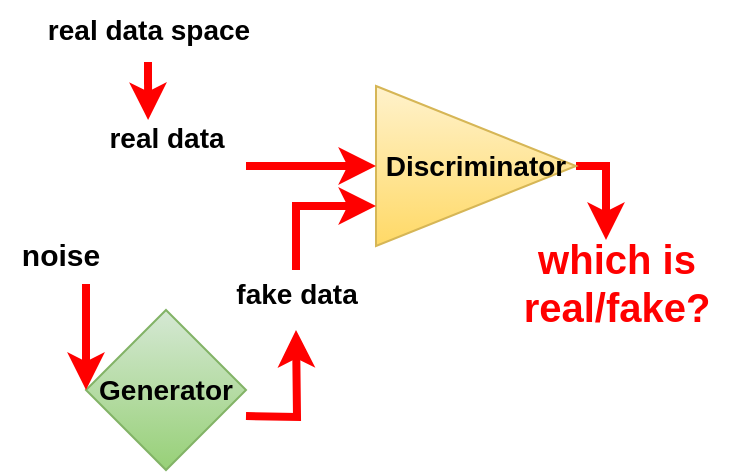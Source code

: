<mxfile version="22.1.3" type="github">
  <diagram name="Page-1" id="_hA_Yiao_eVFl8C4lTkQ">
    <mxGraphModel dx="1434" dy="827" grid="1" gridSize="10" guides="1" tooltips="1" connect="1" arrows="1" fold="1" page="1" pageScale="1" pageWidth="3200" pageHeight="5500" math="0" shadow="0">
      <root>
        <mxCell id="0" />
        <mxCell id="1" parent="0" />
        <mxCell id="bCzOhG7pp7HXEja0eVIu-1" style="edgeStyle=orthogonalEdgeStyle;rounded=0;orthogonalLoop=1;jettySize=auto;html=1;exitX=1;exitY=0.5;exitDx=0;exitDy=0;strokeWidth=4;strokeColor=#FF0000;" edge="1" parent="1" source="bCzOhG7pp7HXEja0eVIu-3">
          <mxGeometry relative="1" as="geometry">
            <mxPoint x="750" y="444" as="targetPoint" />
          </mxGeometry>
        </mxCell>
        <mxCell id="bCzOhG7pp7HXEja0eVIu-3" value="&lt;font style=&quot;font-size: 14px;&quot;&gt;&lt;b&gt;Discriminator&lt;/b&gt;&lt;/font&gt;" style="triangle;whiteSpace=wrap;html=1;fillColor=#fff2cc;strokeColor=#d6b656;gradientColor=#ffd966;" vertex="1" parent="1">
          <mxGeometry x="635" y="367" width="100" height="80" as="geometry" />
        </mxCell>
        <mxCell id="bCzOhG7pp7HXEja0eVIu-4" value="&lt;b&gt;&lt;font style=&quot;font-size: 14px;&quot;&gt;Generator&lt;/font&gt;&lt;/b&gt;" style="rhombus;whiteSpace=wrap;html=1;fillColor=#d5e8d4;strokeColor=#82b366;gradientColor=#97d077;" vertex="1" parent="1">
          <mxGeometry x="490" y="479" width="80" height="80" as="geometry" />
        </mxCell>
        <mxCell id="bCzOhG7pp7HXEja0eVIu-5" style="edgeStyle=orthogonalEdgeStyle;rounded=0;orthogonalLoop=1;jettySize=auto;html=1;entryX=0;entryY=0.5;entryDx=0;entryDy=0;strokeWidth=4;fillColor=#f8cecc;strokeColor=#FF0000;" edge="1" parent="1" source="bCzOhG7pp7HXEja0eVIu-6" target="bCzOhG7pp7HXEja0eVIu-4">
          <mxGeometry relative="1" as="geometry">
            <Array as="points">
              <mxPoint x="490" y="460" />
            </Array>
          </mxGeometry>
        </mxCell>
        <mxCell id="bCzOhG7pp7HXEja0eVIu-6" value="&lt;font style=&quot;font-size: 15px;&quot;&gt;&lt;b&gt;noise&lt;/b&gt;&lt;/font&gt;" style="text;html=1;align=center;verticalAlign=middle;resizable=0;points=[];autosize=1;strokeColor=none;fillColor=none;" vertex="1" parent="1">
          <mxGeometry x="447" y="436" width="60" height="30" as="geometry" />
        </mxCell>
        <mxCell id="bCzOhG7pp7HXEja0eVIu-7" style="edgeStyle=orthogonalEdgeStyle;rounded=0;orthogonalLoop=1;jettySize=auto;html=1;entryX=0;entryY=0.75;entryDx=0;entryDy=0;strokeWidth=4;fillColor=#f8cecc;strokeColor=#FF0000;" edge="1" parent="1" target="bCzOhG7pp7HXEja0eVIu-3">
          <mxGeometry relative="1" as="geometry">
            <Array as="points">
              <mxPoint x="595" y="427" />
            </Array>
            <mxPoint x="595" y="459" as="sourcePoint" />
          </mxGeometry>
        </mxCell>
        <mxCell id="bCzOhG7pp7HXEja0eVIu-8" value="&lt;font style=&quot;font-size: 14px;&quot;&gt;&lt;b&gt;fake data&lt;/b&gt;&lt;/font&gt;" style="text;html=1;align=center;verticalAlign=middle;resizable=0;points=[];autosize=1;strokeColor=none;fillColor=none;" vertex="1" parent="1">
          <mxGeometry x="555" y="456" width="80" height="30" as="geometry" />
        </mxCell>
        <mxCell id="bCzOhG7pp7HXEja0eVIu-9" value="&lt;font style=&quot;font-size: 14px;&quot;&gt;&lt;b&gt;real data space&lt;/b&gt;&lt;/font&gt;" style="text;html=1;align=center;verticalAlign=middle;resizable=0;points=[];autosize=1;strokeColor=none;fillColor=none;" vertex="1" parent="1">
          <mxGeometry x="461" y="324" width="120" height="30" as="geometry" />
        </mxCell>
        <mxCell id="bCzOhG7pp7HXEja0eVIu-10" style="edgeStyle=orthogonalEdgeStyle;rounded=0;orthogonalLoop=1;jettySize=auto;html=1;entryX=0;entryY=0.5;entryDx=0;entryDy=0;strokeWidth=4;fillColor=#f8cecc;strokeColor=#FF0000;" edge="1" parent="1" target="bCzOhG7pp7HXEja0eVIu-3">
          <mxGeometry relative="1" as="geometry">
            <mxPoint x="670" y="407" as="targetPoint" />
            <Array as="points">
              <mxPoint x="590" y="407" />
              <mxPoint x="590" y="407" />
            </Array>
            <mxPoint x="570" y="407" as="sourcePoint" />
          </mxGeometry>
        </mxCell>
        <mxCell id="bCzOhG7pp7HXEja0eVIu-11" value="&lt;font style=&quot;font-size: 14px;&quot;&gt;&lt;b&gt;real data&lt;/b&gt;&lt;/font&gt;" style="text;html=1;align=center;verticalAlign=middle;resizable=0;points=[];autosize=1;strokeColor=none;fillColor=none;" vertex="1" parent="1">
          <mxGeometry x="490" y="378" width="80" height="30" as="geometry" />
        </mxCell>
        <mxCell id="bCzOhG7pp7HXEja0eVIu-12" value="&lt;font color=&quot;#ff0000&quot; style=&quot;font-size: 20px;&quot;&gt;&lt;b&gt;which is &lt;br&gt;real/fake?&lt;/b&gt;&lt;/font&gt;" style="text;html=1;align=center;verticalAlign=middle;resizable=0;points=[];autosize=1;strokeColor=none;fillColor=none;" vertex="1" parent="1">
          <mxGeometry x="695" y="435" width="120" height="60" as="geometry" />
        </mxCell>
        <mxCell id="bCzOhG7pp7HXEja0eVIu-13" style="edgeStyle=orthogonalEdgeStyle;rounded=0;orthogonalLoop=1;jettySize=auto;html=1;exitX=1;exitY=0.5;exitDx=0;exitDy=0;entryX=0.5;entryY=1.1;entryDx=0;entryDy=0;entryPerimeter=0;strokeWidth=4;strokeColor=#FF0000;" edge="1" parent="1">
          <mxGeometry relative="1" as="geometry">
            <mxPoint x="570" y="532" as="sourcePoint" />
            <mxPoint x="595" y="489" as="targetPoint" />
          </mxGeometry>
        </mxCell>
        <mxCell id="bCzOhG7pp7HXEja0eVIu-14" style="edgeStyle=orthogonalEdgeStyle;rounded=0;orthogonalLoop=1;jettySize=auto;html=1;entryX=0.388;entryY=-0.1;entryDx=0;entryDy=0;entryPerimeter=0;strokeColor=#FF0000;strokeWidth=4;" edge="1" parent="1">
          <mxGeometry relative="1" as="geometry">
            <mxPoint x="521" y="355" as="sourcePoint" />
            <mxPoint x="521.04" y="384" as="targetPoint" />
          </mxGeometry>
        </mxCell>
      </root>
    </mxGraphModel>
  </diagram>
</mxfile>
